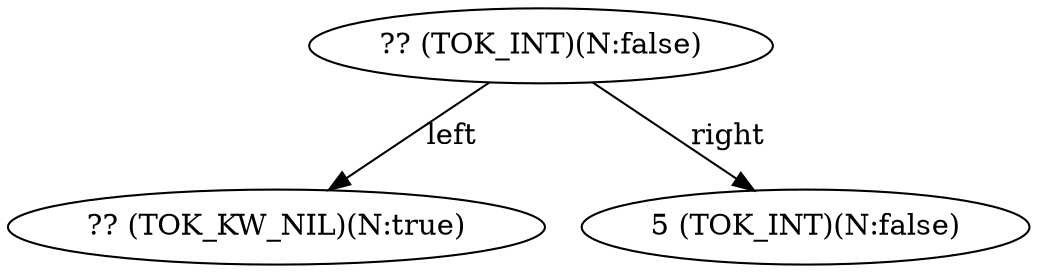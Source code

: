 digraph AST {
  node0x555fb06e34f0 [label="?? (TOK_INT)(N:false)"];
  node0x555fb06e34f0 -> node0x555fb06e3430 [label="left"];
  node0x555fb06e3430 [label="?? (TOK_KW_NIL)(N:true)"];
  node0x555fb06e34f0 -> node0x555fb06e3490 [label="right"];
  node0x555fb06e3490 [label="5 (TOK_INT)(N:false)"];
}
